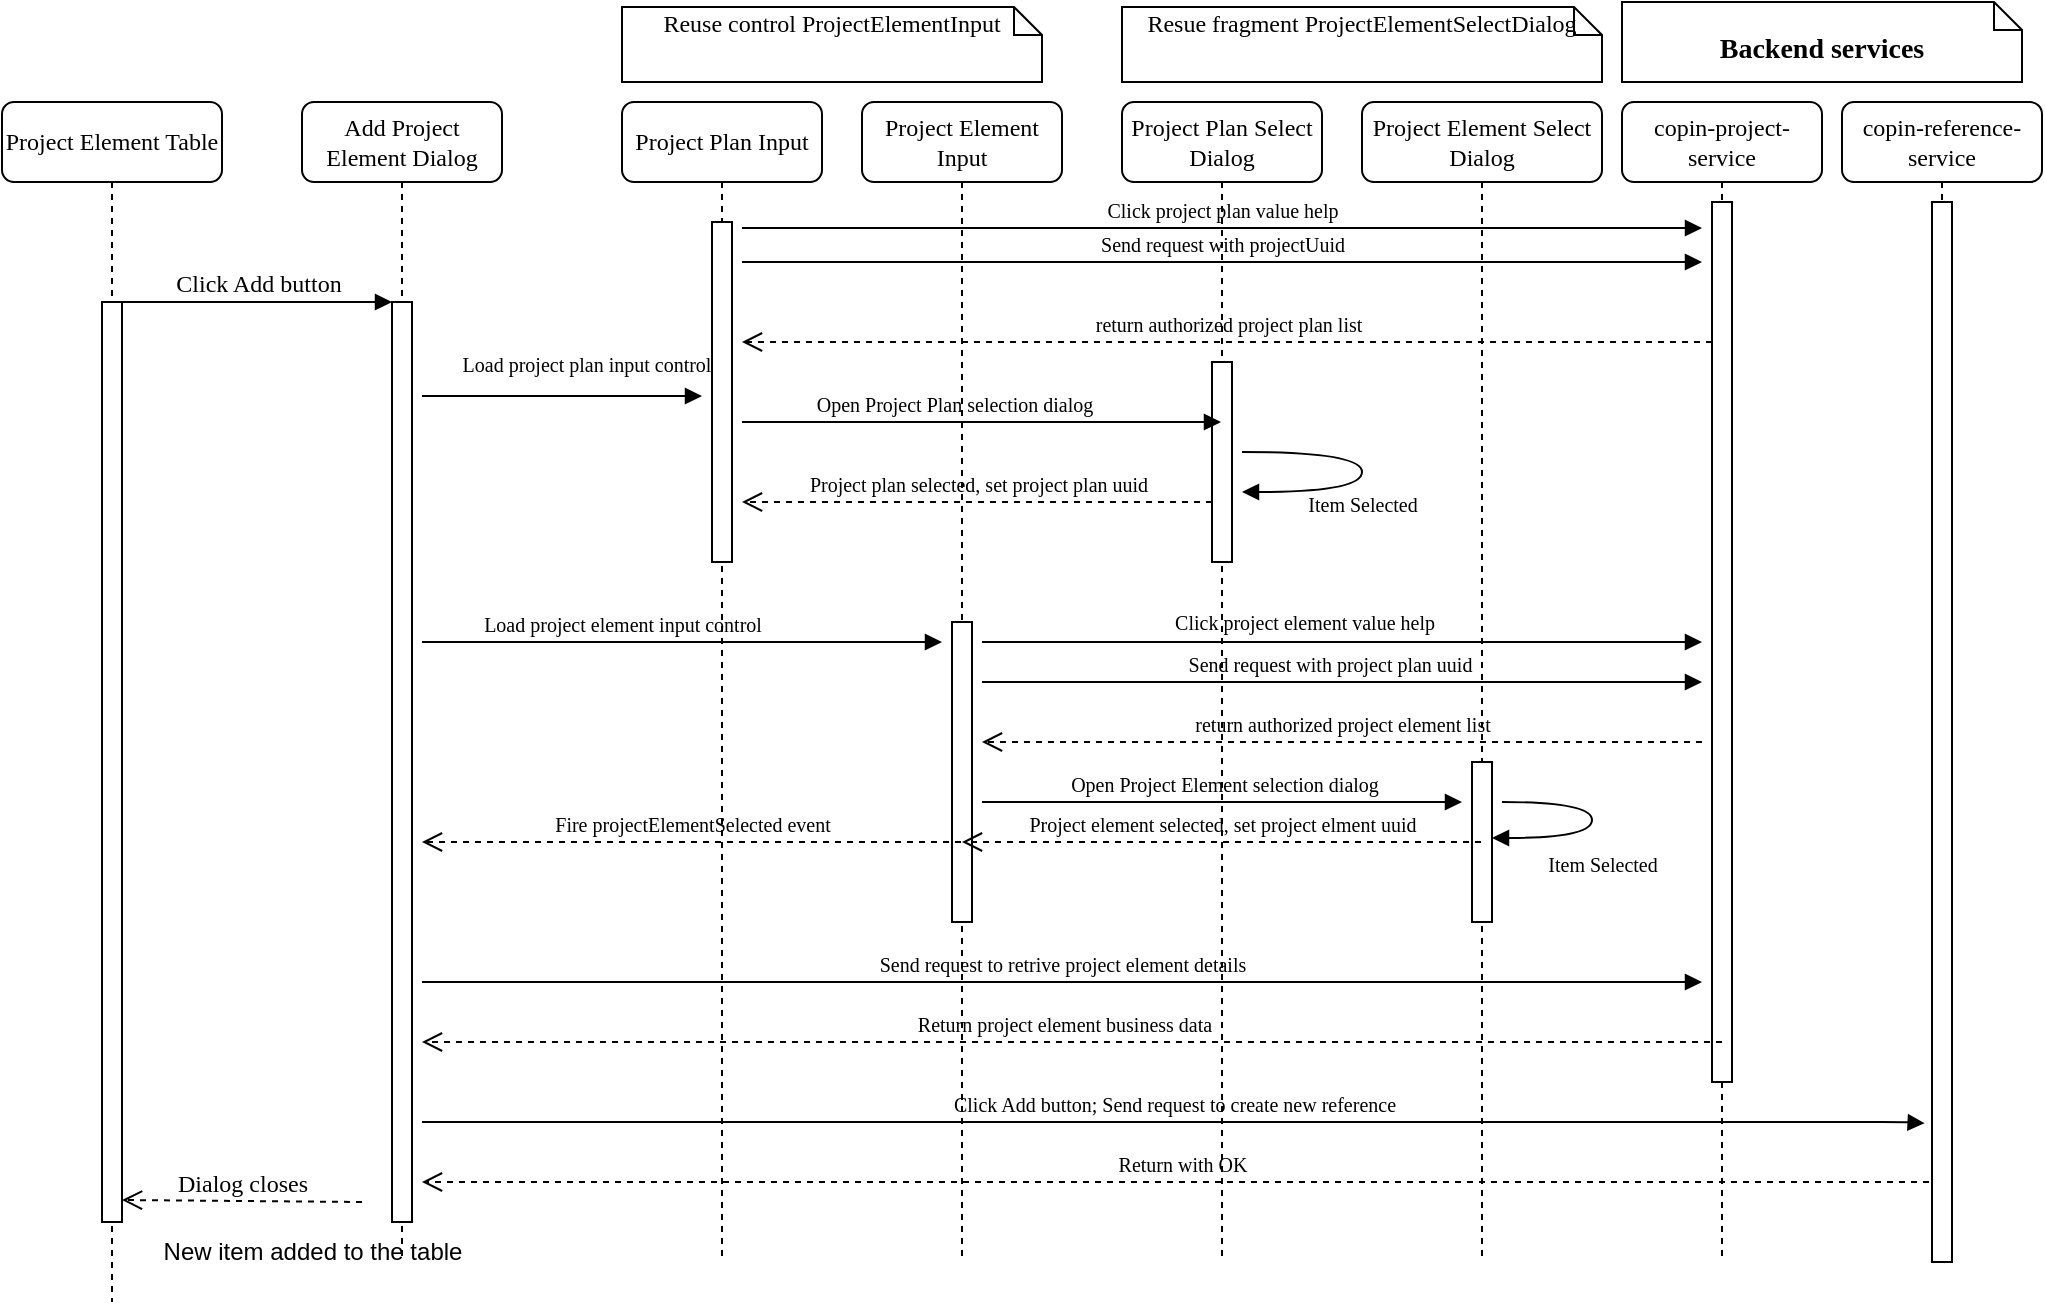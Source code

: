 <mxfile version="21.3.2" type="github">
  <diagram name="Page-1" id="13e1069c-82ec-6db2-03f1-153e76fe0fe0">
    <mxGraphModel dx="1243" dy="900" grid="1" gridSize="10" guides="1" tooltips="1" connect="1" arrows="1" fold="1" page="1" pageScale="1" pageWidth="1100" pageHeight="850" background="none" math="0" shadow="0">
      <root>
        <mxCell id="0" />
        <mxCell id="1" parent="0" />
        <mxCell id="7baba1c4bc27f4b0-2" value="Add Project Element Dialog" style="shape=umlLifeline;perimeter=lifelinePerimeter;whiteSpace=wrap;html=1;container=1;collapsible=0;recursiveResize=0;outlineConnect=0;rounded=1;shadow=0;comic=0;labelBackgroundColor=none;strokeWidth=1;fontFamily=Verdana;fontSize=12;align=center;" parent="1" vertex="1">
          <mxGeometry x="240" y="80" width="100" height="580" as="geometry" />
        </mxCell>
        <mxCell id="lvILhVq2ATBaAnElhLMV-4" style="edgeStyle=orthogonalEdgeStyle;rounded=0;orthogonalLoop=1;jettySize=auto;html=1;" edge="1" parent="7baba1c4bc27f4b0-2" source="7baba1c4bc27f4b0-10" target="7baba1c4bc27f4b0-2">
          <mxGeometry relative="1" as="geometry">
            <Array as="points">
              <mxPoint x="50" y="360" />
              <mxPoint x="50" y="360" />
            </Array>
          </mxGeometry>
        </mxCell>
        <mxCell id="7baba1c4bc27f4b0-10" value="" style="html=1;points=[];perimeter=orthogonalPerimeter;rounded=0;shadow=0;comic=0;labelBackgroundColor=none;strokeWidth=1;fontFamily=Verdana;fontSize=12;align=center;" parent="7baba1c4bc27f4b0-2" vertex="1">
          <mxGeometry x="45" y="100" width="10" height="460" as="geometry" />
        </mxCell>
        <mxCell id="7baba1c4bc27f4b0-3" value="Project Plan Input" style="shape=umlLifeline;perimeter=lifelinePerimeter;whiteSpace=wrap;html=1;container=1;collapsible=0;recursiveResize=0;outlineConnect=0;rounded=1;shadow=0;comic=0;labelBackgroundColor=none;strokeWidth=1;fontFamily=Verdana;fontSize=12;align=center;" parent="1" vertex="1">
          <mxGeometry x="400" y="80" width="100" height="580" as="geometry" />
        </mxCell>
        <mxCell id="7baba1c4bc27f4b0-13" value="" style="html=1;points=[];perimeter=orthogonalPerimeter;rounded=0;shadow=0;comic=0;labelBackgroundColor=none;strokeWidth=1;fontFamily=Verdana;fontSize=12;align=center;" parent="7baba1c4bc27f4b0-3" vertex="1">
          <mxGeometry x="45" y="60" width="10" height="170" as="geometry" />
        </mxCell>
        <mxCell id="7baba1c4bc27f4b0-4" value="Project Element Input" style="shape=umlLifeline;perimeter=lifelinePerimeter;whiteSpace=wrap;html=1;container=1;collapsible=0;recursiveResize=0;outlineConnect=0;rounded=1;shadow=0;comic=0;labelBackgroundColor=none;strokeWidth=1;fontFamily=Verdana;fontSize=12;align=center;" parent="1" vertex="1">
          <mxGeometry x="520" y="80" width="100" height="580" as="geometry" />
        </mxCell>
        <mxCell id="7baba1c4bc27f4b0-16" value="" style="html=1;points=[];perimeter=orthogonalPerimeter;rounded=0;shadow=0;comic=0;labelBackgroundColor=none;strokeWidth=1;fontFamily=Verdana;fontSize=12;align=center;" parent="7baba1c4bc27f4b0-4" vertex="1">
          <mxGeometry x="45" y="260" width="10" height="150" as="geometry" />
        </mxCell>
        <mxCell id="lvILhVq2ATBaAnElhLMV-13" value="&lt;font style=&quot;font-size: 10px;&quot;&gt;Project plan selected, set project plan uuid&lt;/font&gt;" style="html=1;verticalAlign=bottom;endArrow=open;dashed=1;endSize=8;labelBackgroundColor=none;fontFamily=Verdana;fontSize=12;" edge="1" parent="7baba1c4bc27f4b0-4">
          <mxGeometry relative="1" as="geometry">
            <mxPoint x="-60" y="200" as="targetPoint" />
            <mxPoint x="175" y="200" as="sourcePoint" />
            <Array as="points">
              <mxPoint x="135" y="200" />
            </Array>
          </mxGeometry>
        </mxCell>
        <mxCell id="lvILhVq2ATBaAnElhLMV-30" value="&lt;font style=&quot;font-size: 10px;&quot;&gt;Return with OK&lt;/font&gt;" style="html=1;verticalAlign=bottom;endArrow=open;dashed=1;endSize=8;labelBackgroundColor=none;fontFamily=Verdana;fontSize=12;" edge="1" parent="7baba1c4bc27f4b0-4" source="lvILhVq2ATBaAnElhLMV-26">
          <mxGeometry relative="1" as="geometry">
            <mxPoint x="-220" y="540" as="targetPoint" />
            <mxPoint x="430" y="540" as="sourcePoint" />
            <Array as="points" />
          </mxGeometry>
        </mxCell>
        <mxCell id="7baba1c4bc27f4b0-6" value="Project Plan Select Dialog" style="shape=umlLifeline;perimeter=lifelinePerimeter;whiteSpace=wrap;html=1;container=1;collapsible=0;recursiveResize=0;outlineConnect=0;rounded=1;shadow=0;comic=0;labelBackgroundColor=none;strokeWidth=1;fontFamily=Verdana;fontSize=12;align=center;" parent="1" vertex="1">
          <mxGeometry x="650" y="80" width="100" height="580" as="geometry" />
        </mxCell>
        <mxCell id="7baba1c4bc27f4b0-28" value="" style="html=1;points=[];perimeter=orthogonalPerimeter;rounded=0;shadow=0;comic=0;labelBackgroundColor=none;strokeWidth=1;fontFamily=Verdana;fontSize=12;align=center;" parent="7baba1c4bc27f4b0-6" vertex="1">
          <mxGeometry x="45" y="130" width="10" height="100" as="geometry" />
        </mxCell>
        <mxCell id="lvILhVq2ATBaAnElhLMV-16" value="&lt;font style=&quot;font-size: 10px;&quot;&gt;Item Selected&lt;/font&gt;" style="html=1;verticalAlign=bottom;endArrow=block;labelBackgroundColor=none;fontFamily=Verdana;fontSize=12;elbow=vertical;edgeStyle=orthogonalEdgeStyle;curved=1;" edge="1" parent="7baba1c4bc27f4b0-6">
          <mxGeometry x="0.143" y="15" relative="1" as="geometry">
            <mxPoint x="60" y="175" as="sourcePoint" />
            <mxPoint x="60" y="195" as="targetPoint" />
            <Array as="points">
              <mxPoint x="120" y="175" />
              <mxPoint x="120" y="195" />
            </Array>
            <mxPoint as="offset" />
          </mxGeometry>
        </mxCell>
        <mxCell id="7baba1c4bc27f4b0-26" value="&lt;font style=&quot;font-size: 10px;&quot;&gt;Open Project Element selection dialog&lt;/font&gt;" style="html=1;verticalAlign=bottom;endArrow=block;labelBackgroundColor=none;fontFamily=Verdana;fontSize=12;" parent="7baba1c4bc27f4b0-6" edge="1">
          <mxGeometry x="0.008" relative="1" as="geometry">
            <mxPoint x="-70" y="350" as="sourcePoint" />
            <mxPoint x="170" y="350" as="targetPoint" />
            <mxPoint as="offset" />
          </mxGeometry>
        </mxCell>
        <mxCell id="7baba1c4bc27f4b0-7" value="Project Element Select Dialog" style="shape=umlLifeline;perimeter=lifelinePerimeter;whiteSpace=wrap;html=1;container=1;collapsible=0;recursiveResize=0;outlineConnect=0;rounded=1;shadow=0;comic=0;labelBackgroundColor=none;strokeWidth=1;fontFamily=Verdana;fontSize=12;align=center;" parent="1" vertex="1">
          <mxGeometry x="770" y="80" width="120" height="580" as="geometry" />
        </mxCell>
        <mxCell id="7baba1c4bc27f4b0-22" value="" style="html=1;points=[];perimeter=orthogonalPerimeter;rounded=0;shadow=0;comic=0;labelBackgroundColor=none;strokeWidth=1;fontFamily=Verdana;fontSize=12;align=center;" parent="7baba1c4bc27f4b0-7" vertex="1">
          <mxGeometry x="55" y="330" width="10" height="80" as="geometry" />
        </mxCell>
        <mxCell id="lvILhVq2ATBaAnElhLMV-21" value="&lt;font style=&quot;font-size: 10px;&quot;&gt;Item Selected&lt;/font&gt;" style="html=1;verticalAlign=bottom;endArrow=block;labelBackgroundColor=none;fontFamily=Verdana;fontSize=12;elbow=vertical;edgeStyle=orthogonalEdgeStyle;curved=1;" edge="1" parent="7baba1c4bc27f4b0-7">
          <mxGeometry x="0.115" y="23" relative="1" as="geometry">
            <mxPoint x="70" y="350" as="sourcePoint" />
            <mxPoint x="65" y="368" as="targetPoint" />
            <Array as="points">
              <mxPoint x="115" y="350" />
              <mxPoint x="115" y="368" />
            </Array>
            <mxPoint x="5" y="-1" as="offset" />
          </mxGeometry>
        </mxCell>
        <mxCell id="7baba1c4bc27f4b0-8" value="Project Element Table" style="shape=umlLifeline;perimeter=lifelinePerimeter;whiteSpace=wrap;html=1;container=1;collapsible=0;recursiveResize=0;outlineConnect=0;rounded=1;shadow=0;comic=0;labelBackgroundColor=none;strokeWidth=1;fontFamily=Verdana;fontSize=12;align=center;" parent="1" vertex="1">
          <mxGeometry x="90" y="80" width="110" height="600" as="geometry" />
        </mxCell>
        <mxCell id="7baba1c4bc27f4b0-9" value="" style="html=1;points=[];perimeter=orthogonalPerimeter;rounded=0;shadow=0;comic=0;labelBackgroundColor=none;strokeWidth=1;fontFamily=Verdana;fontSize=12;align=center;" parent="7baba1c4bc27f4b0-8" vertex="1">
          <mxGeometry x="50" y="100" width="10" height="460" as="geometry" />
        </mxCell>
        <mxCell id="lvILhVq2ATBaAnElhLMV-31" value="&lt;font style=&quot;font-size: 12px;&quot;&gt;Dialog closes&lt;/font&gt;" style="html=1;verticalAlign=bottom;endArrow=open;dashed=1;endSize=8;labelBackgroundColor=none;fontFamily=Verdana;fontSize=12;" edge="1" parent="7baba1c4bc27f4b0-8">
          <mxGeometry x="0.003" relative="1" as="geometry">
            <mxPoint x="60" y="549" as="targetPoint" />
            <mxPoint x="180" y="550" as="sourcePoint" />
            <Array as="points" />
            <mxPoint as="offset" />
          </mxGeometry>
        </mxCell>
        <mxCell id="7baba1c4bc27f4b0-21" value="&lt;font style=&quot;font-size: 10px;&quot;&gt;return authorized project plan list&lt;/font&gt;" style="html=1;verticalAlign=bottom;endArrow=open;dashed=1;endSize=8;labelBackgroundColor=none;fontFamily=Verdana;fontSize=12;edgeStyle=elbowEdgeStyle;elbow=vertical;" parent="1" source="7baba1c4bc27f4b0-19" edge="1">
          <mxGeometry relative="1" as="geometry">
            <mxPoint x="460" y="200" as="targetPoint" />
            <Array as="points">
              <mxPoint x="790" y="200" />
              <mxPoint x="640" y="190" />
              <mxPoint x="770" y="220" />
              <mxPoint x="840" y="223" />
              <mxPoint x="750" y="210" />
              <mxPoint x="670" y="260" />
              <mxPoint x="700" y="260" />
            </Array>
            <mxPoint as="offset" />
          </mxGeometry>
        </mxCell>
        <mxCell id="7baba1c4bc27f4b0-11" value="Click Add button" style="html=1;verticalAlign=bottom;endArrow=block;entryX=0;entryY=0;labelBackgroundColor=none;fontFamily=Verdana;fontSize=12;edgeStyle=elbowEdgeStyle;elbow=vertical;" parent="1" source="7baba1c4bc27f4b0-9" target="7baba1c4bc27f4b0-10" edge="1">
          <mxGeometry relative="1" as="geometry">
            <mxPoint x="220" y="190" as="sourcePoint" />
          </mxGeometry>
        </mxCell>
        <mxCell id="7baba1c4bc27f4b0-43" value="Reuse control ProjectElementInput" style="shape=note;whiteSpace=wrap;html=1;size=14;verticalAlign=top;align=center;spacingTop=-6;rounded=0;shadow=0;comic=0;labelBackgroundColor=none;strokeWidth=1;fontFamily=Verdana;fontSize=12" parent="1" vertex="1">
          <mxGeometry x="400" y="32.5" width="210" height="37.5" as="geometry" />
        </mxCell>
        <mxCell id="7baba1c4bc27f4b0-44" value="&lt;h3&gt;&lt;font style=&quot;font-size: 14px;&quot;&gt;Backend services&lt;/font&gt;&lt;/h3&gt;" style="shape=note;whiteSpace=wrap;html=1;size=14;verticalAlign=top;align=center;spacingTop=-6;rounded=0;shadow=0;comic=0;labelBackgroundColor=none;strokeWidth=1;fontFamily=Verdana;fontSize=12" parent="1" vertex="1">
          <mxGeometry x="900" y="30" width="200" height="40" as="geometry" />
        </mxCell>
        <mxCell id="7baba1c4bc27f4b0-46" value="Resue fragment ProjectElementSelectDialog" style="shape=note;whiteSpace=wrap;html=1;size=14;verticalAlign=top;align=center;spacingTop=-6;rounded=0;shadow=0;comic=0;labelBackgroundColor=none;strokeWidth=1;fontFamily=Verdana;fontSize=12" parent="1" vertex="1">
          <mxGeometry x="650" y="32.5" width="240" height="37.5" as="geometry" />
        </mxCell>
        <mxCell id="lvILhVq2ATBaAnElhLMV-5" value="&lt;font style=&quot;font-size: 10px;&quot;&gt;Send request with projectUuid&lt;/font&gt;" style="html=1;verticalAlign=bottom;endArrow=block;labelBackgroundColor=none;fontFamily=Verdana;fontSize=12;edgeStyle=elbowEdgeStyle;elbow=vertical;" edge="1" parent="1">
          <mxGeometry relative="1" as="geometry">
            <mxPoint x="460" y="160" as="sourcePoint" />
            <mxPoint x="940" y="160" as="targetPoint" />
            <Array as="points">
              <mxPoint x="720" y="160" />
              <mxPoint x="870" y="170" />
              <mxPoint x="720" y="170" />
            </Array>
          </mxGeometry>
        </mxCell>
        <mxCell id="7baba1c4bc27f4b0-14" value="&lt;font style=&quot;font-size: 10px;&quot;&gt;Click project plan value help&lt;/font&gt;" style="html=1;verticalAlign=bottom;endArrow=block;labelBackgroundColor=none;fontFamily=Verdana;fontSize=12;edgeStyle=elbowEdgeStyle;elbow=vertical;" parent="1" edge="1">
          <mxGeometry x="-0.0" relative="1" as="geometry">
            <mxPoint x="460" y="143" as="sourcePoint" />
            <mxPoint x="940" y="143" as="targetPoint" />
            <Array as="points">
              <mxPoint x="760" y="143" />
              <mxPoint x="980" y="180" />
            </Array>
            <mxPoint as="offset" />
          </mxGeometry>
        </mxCell>
        <mxCell id="lvILhVq2ATBaAnElhLMV-9" value="&lt;font style=&quot;font-size: 10px;&quot;&gt;Load project plan input control&lt;/font&gt;" style="html=1;verticalAlign=bottom;endArrow=block;labelBackgroundColor=none;fontFamily=Verdana;fontSize=12;edgeStyle=elbowEdgeStyle;elbow=vertical;" edge="1" parent="1">
          <mxGeometry x="0.172" y="7" relative="1" as="geometry">
            <mxPoint x="300" y="227" as="sourcePoint" />
            <mxPoint x="440" y="227" as="targetPoint" />
            <Array as="points">
              <mxPoint x="400" y="227" />
              <mxPoint x="420" y="227" />
            </Array>
            <mxPoint as="offset" />
          </mxGeometry>
        </mxCell>
        <mxCell id="lvILhVq2ATBaAnElhLMV-10" value="&lt;font style=&quot;font-size: 10px;&quot;&gt;Load project element input control&lt;/font&gt;" style="html=1;verticalAlign=bottom;endArrow=block;labelBackgroundColor=none;fontFamily=Verdana;fontSize=12;edgeStyle=elbowEdgeStyle;elbow=vertical;" edge="1" parent="1">
          <mxGeometry x="-0.231" relative="1" as="geometry">
            <mxPoint x="300" y="350" as="sourcePoint" />
            <mxPoint x="560" y="350" as="targetPoint" />
            <Array as="points">
              <mxPoint x="440" y="350" />
              <mxPoint x="330" y="310" />
              <mxPoint x="430" y="237" />
            </Array>
            <mxPoint as="offset" />
          </mxGeometry>
        </mxCell>
        <mxCell id="7baba1c4bc27f4b0-17" value="&lt;font style=&quot;font-size: 10px;&quot;&gt;Click project element value help&lt;/font&gt;" style="html=1;verticalAlign=bottom;endArrow=block;labelBackgroundColor=none;fontFamily=Verdana;fontSize=12;edgeStyle=elbowEdgeStyle;elbow=vertical;" parent="1" edge="1">
          <mxGeometry x="-0.112" y="1" relative="1" as="geometry">
            <mxPoint x="580" y="350" as="sourcePoint" />
            <Array as="points">
              <mxPoint x="580" y="350" />
              <mxPoint x="660" y="280" />
              <mxPoint x="400" y="410" />
              <mxPoint x="290" y="400" />
            </Array>
            <mxPoint x="940" y="350" as="targetPoint" />
            <mxPoint x="1" as="offset" />
          </mxGeometry>
        </mxCell>
        <mxCell id="lvILhVq2ATBaAnElhLMV-11" value="&lt;font style=&quot;font-size: 10px;&quot;&gt;Open Project Plan selection dialog&lt;/font&gt;" style="html=1;verticalAlign=bottom;endArrow=block;labelBackgroundColor=none;fontFamily=Verdana;fontSize=12;edgeStyle=elbowEdgeStyle;elbow=horizontal;" edge="1" parent="1" target="7baba1c4bc27f4b0-6">
          <mxGeometry x="-0.121" relative="1" as="geometry">
            <mxPoint x="460" y="240" as="sourcePoint" />
            <mxPoint x="740" y="200" as="targetPoint" />
            <Array as="points">
              <mxPoint x="500" y="240" />
              <mxPoint x="550" y="200" />
            </Array>
            <mxPoint as="offset" />
          </mxGeometry>
        </mxCell>
        <mxCell id="7baba1c4bc27f4b0-5" value="copin-project-service" style="shape=umlLifeline;perimeter=lifelinePerimeter;whiteSpace=wrap;html=1;container=1;collapsible=0;recursiveResize=0;outlineConnect=0;rounded=1;shadow=0;comic=0;labelBackgroundColor=none;strokeWidth=1;fontFamily=Verdana;fontSize=12;align=center;" parent="1" vertex="1">
          <mxGeometry x="900" y="80" width="100" height="580" as="geometry" />
        </mxCell>
        <mxCell id="7baba1c4bc27f4b0-19" value="" style="html=1;points=[];perimeter=orthogonalPerimeter;rounded=0;shadow=0;comic=0;labelBackgroundColor=none;strokeWidth=1;fontFamily=Verdana;fontSize=12;align=center;" parent="7baba1c4bc27f4b0-5" vertex="1">
          <mxGeometry x="45" y="50" width="10" height="440" as="geometry" />
        </mxCell>
        <mxCell id="lvILhVq2ATBaAnElhLMV-17" value="&lt;font style=&quot;font-size: 10px;&quot;&gt;Send request with project plan uuid&amp;nbsp;&lt;/font&gt;" style="html=1;verticalAlign=bottom;endArrow=block;labelBackgroundColor=none;fontFamily=Verdana;fontSize=12;edgeStyle=elbowEdgeStyle;elbow=vertical;" edge="1" parent="1">
          <mxGeometry x="-0.028" relative="1" as="geometry">
            <mxPoint x="580" y="370" as="sourcePoint" />
            <Array as="points">
              <mxPoint x="810" y="370" />
              <mxPoint x="934" y="380" />
              <mxPoint x="964" y="309" />
              <mxPoint x="704" y="439" />
              <mxPoint x="594" y="429" />
            </Array>
            <mxPoint x="940" y="370" as="targetPoint" />
            <mxPoint as="offset" />
          </mxGeometry>
        </mxCell>
        <mxCell id="lvILhVq2ATBaAnElhLMV-19" value="&lt;font style=&quot;font-size: 10px;&quot;&gt;Project element selected, set project elment uuid&lt;/font&gt;" style="html=1;verticalAlign=bottom;endArrow=open;dashed=1;endSize=8;labelBackgroundColor=none;fontFamily=Verdana;fontSize=12;" edge="1" parent="1" source="7baba1c4bc27f4b0-7" target="7baba1c4bc27f4b0-4">
          <mxGeometry relative="1" as="geometry">
            <mxPoint x="863" y="499" as="targetPoint" />
            <mxPoint x="1015" y="499" as="sourcePoint" />
            <Array as="points">
              <mxPoint x="720" y="450" />
            </Array>
          </mxGeometry>
        </mxCell>
        <mxCell id="lvILhVq2ATBaAnElhLMV-24" value="&lt;font style=&quot;font-size: 10px;&quot;&gt;Fire projectElementSelected event&lt;/font&gt;" style="html=1;verticalAlign=bottom;endArrow=open;dashed=1;endSize=8;labelBackgroundColor=none;fontFamily=Verdana;fontSize=12;" edge="1" parent="1" source="7baba1c4bc27f4b0-4">
          <mxGeometry relative="1" as="geometry">
            <mxPoint x="300" y="450" as="targetPoint" />
            <mxPoint x="857" y="480" as="sourcePoint" />
            <Array as="points">
              <mxPoint x="420" y="450" />
            </Array>
          </mxGeometry>
        </mxCell>
        <mxCell id="lvILhVq2ATBaAnElhLMV-20" value="&lt;font style=&quot;font-size: 10px;&quot;&gt;Send request to retrive project element details&lt;/font&gt;" style="html=1;verticalAlign=bottom;endArrow=block;labelBackgroundColor=none;fontFamily=Verdana;fontSize=12;" edge="1" parent="1">
          <mxGeometry relative="1" as="geometry">
            <mxPoint x="300" y="520" as="sourcePoint" />
            <mxPoint x="940" y="520" as="targetPoint" />
            <Array as="points">
              <mxPoint x="630" y="520" />
              <mxPoint x="710" y="520" />
            </Array>
          </mxGeometry>
        </mxCell>
        <mxCell id="lvILhVq2ATBaAnElhLMV-22" value="&lt;font style=&quot;font-size: 10px;&quot;&gt;Return project element business data&lt;/font&gt;" style="html=1;verticalAlign=bottom;endArrow=open;dashed=1;endSize=8;labelBackgroundColor=none;fontFamily=Verdana;fontSize=12;" edge="1" parent="1">
          <mxGeometry x="0.015" relative="1" as="geometry">
            <mxPoint x="300" y="550" as="targetPoint" />
            <mxPoint x="950" y="550" as="sourcePoint" />
            <Array as="points" />
            <mxPoint x="1" as="offset" />
          </mxGeometry>
        </mxCell>
        <mxCell id="lvILhVq2ATBaAnElhLMV-26" value="copin-reference-service" style="shape=umlLifeline;perimeter=lifelinePerimeter;whiteSpace=wrap;html=1;container=1;collapsible=0;recursiveResize=0;outlineConnect=0;rounded=1;shadow=0;comic=0;labelBackgroundColor=none;strokeWidth=1;fontFamily=Verdana;fontSize=12;align=center;" vertex="1" parent="1">
          <mxGeometry x="1010" y="80" width="100" height="580" as="geometry" />
        </mxCell>
        <mxCell id="lvILhVq2ATBaAnElhLMV-27" value="" style="html=1;points=[];perimeter=orthogonalPerimeter;rounded=0;shadow=0;comic=0;labelBackgroundColor=none;strokeWidth=1;fontFamily=Verdana;fontSize=12;align=center;" vertex="1" parent="lvILhVq2ATBaAnElhLMV-26">
          <mxGeometry x="45" y="50" width="10" height="530" as="geometry" />
        </mxCell>
        <mxCell id="lvILhVq2ATBaAnElhLMV-28" value="&lt;font style=&quot;font-size: 10px;&quot;&gt;Click Add button; Send request to create new reference&lt;/font&gt;" style="html=1;verticalAlign=bottom;endArrow=block;labelBackgroundColor=none;fontFamily=Verdana;fontSize=12;entryX=-0.367;entryY=0.869;entryDx=0;entryDy=0;entryPerimeter=0;" edge="1" parent="1" target="lvILhVq2ATBaAnElhLMV-27">
          <mxGeometry relative="1" as="geometry">
            <mxPoint x="300" y="590" as="sourcePoint" />
            <mxPoint x="1060" y="590" as="targetPoint" />
            <Array as="points">
              <mxPoint x="440" y="590" />
              <mxPoint x="640" y="590" />
              <mxPoint x="1040" y="590" />
            </Array>
          </mxGeometry>
        </mxCell>
        <mxCell id="lvILhVq2ATBaAnElhLMV-36" value="&lt;font style=&quot;font-size: 10px;&quot;&gt;return authorized project element list&lt;/font&gt;" style="html=1;verticalAlign=bottom;endArrow=open;dashed=1;endSize=8;labelBackgroundColor=none;fontFamily=Verdana;fontSize=12;edgeStyle=elbowEdgeStyle;elbow=vertical;" edge="1" parent="1">
          <mxGeometry relative="1" as="geometry">
            <mxPoint x="580" y="400" as="targetPoint" />
            <Array as="points">
              <mxPoint x="750" y="400" />
              <mxPoint x="807.5" y="390" />
              <mxPoint x="657.5" y="380" />
              <mxPoint x="787.5" y="410" />
              <mxPoint x="857.5" y="413" />
              <mxPoint x="767.5" y="400" />
              <mxPoint x="687.5" y="450" />
              <mxPoint x="717.5" y="450" />
            </Array>
            <mxPoint x="940" y="400" as="sourcePoint" />
            <mxPoint as="offset" />
          </mxGeometry>
        </mxCell>
        <mxCell id="lvILhVq2ATBaAnElhLMV-37" style="edgeStyle=orthogonalEdgeStyle;rounded=0;orthogonalLoop=1;jettySize=auto;html=1;exitX=0.5;exitY=1;exitDx=0;exitDy=0;exitPerimeter=0;" edge="1" parent="1" source="7baba1c4bc27f4b0-43" target="7baba1c4bc27f4b0-43">
          <mxGeometry relative="1" as="geometry" />
        </mxCell>
        <mxCell id="lvILhVq2ATBaAnElhLMV-33" value="&lt;font style=&quot;font-size: 12px;&quot;&gt;New item added to the table&lt;/font&gt;" style="text;html=1;align=center;verticalAlign=middle;resizable=0;points=[];autosize=1;strokeColor=none;fillColor=none;" vertex="1" parent="1">
          <mxGeometry x="160" y="640" width="170" height="30" as="geometry" />
        </mxCell>
      </root>
    </mxGraphModel>
  </diagram>
</mxfile>

